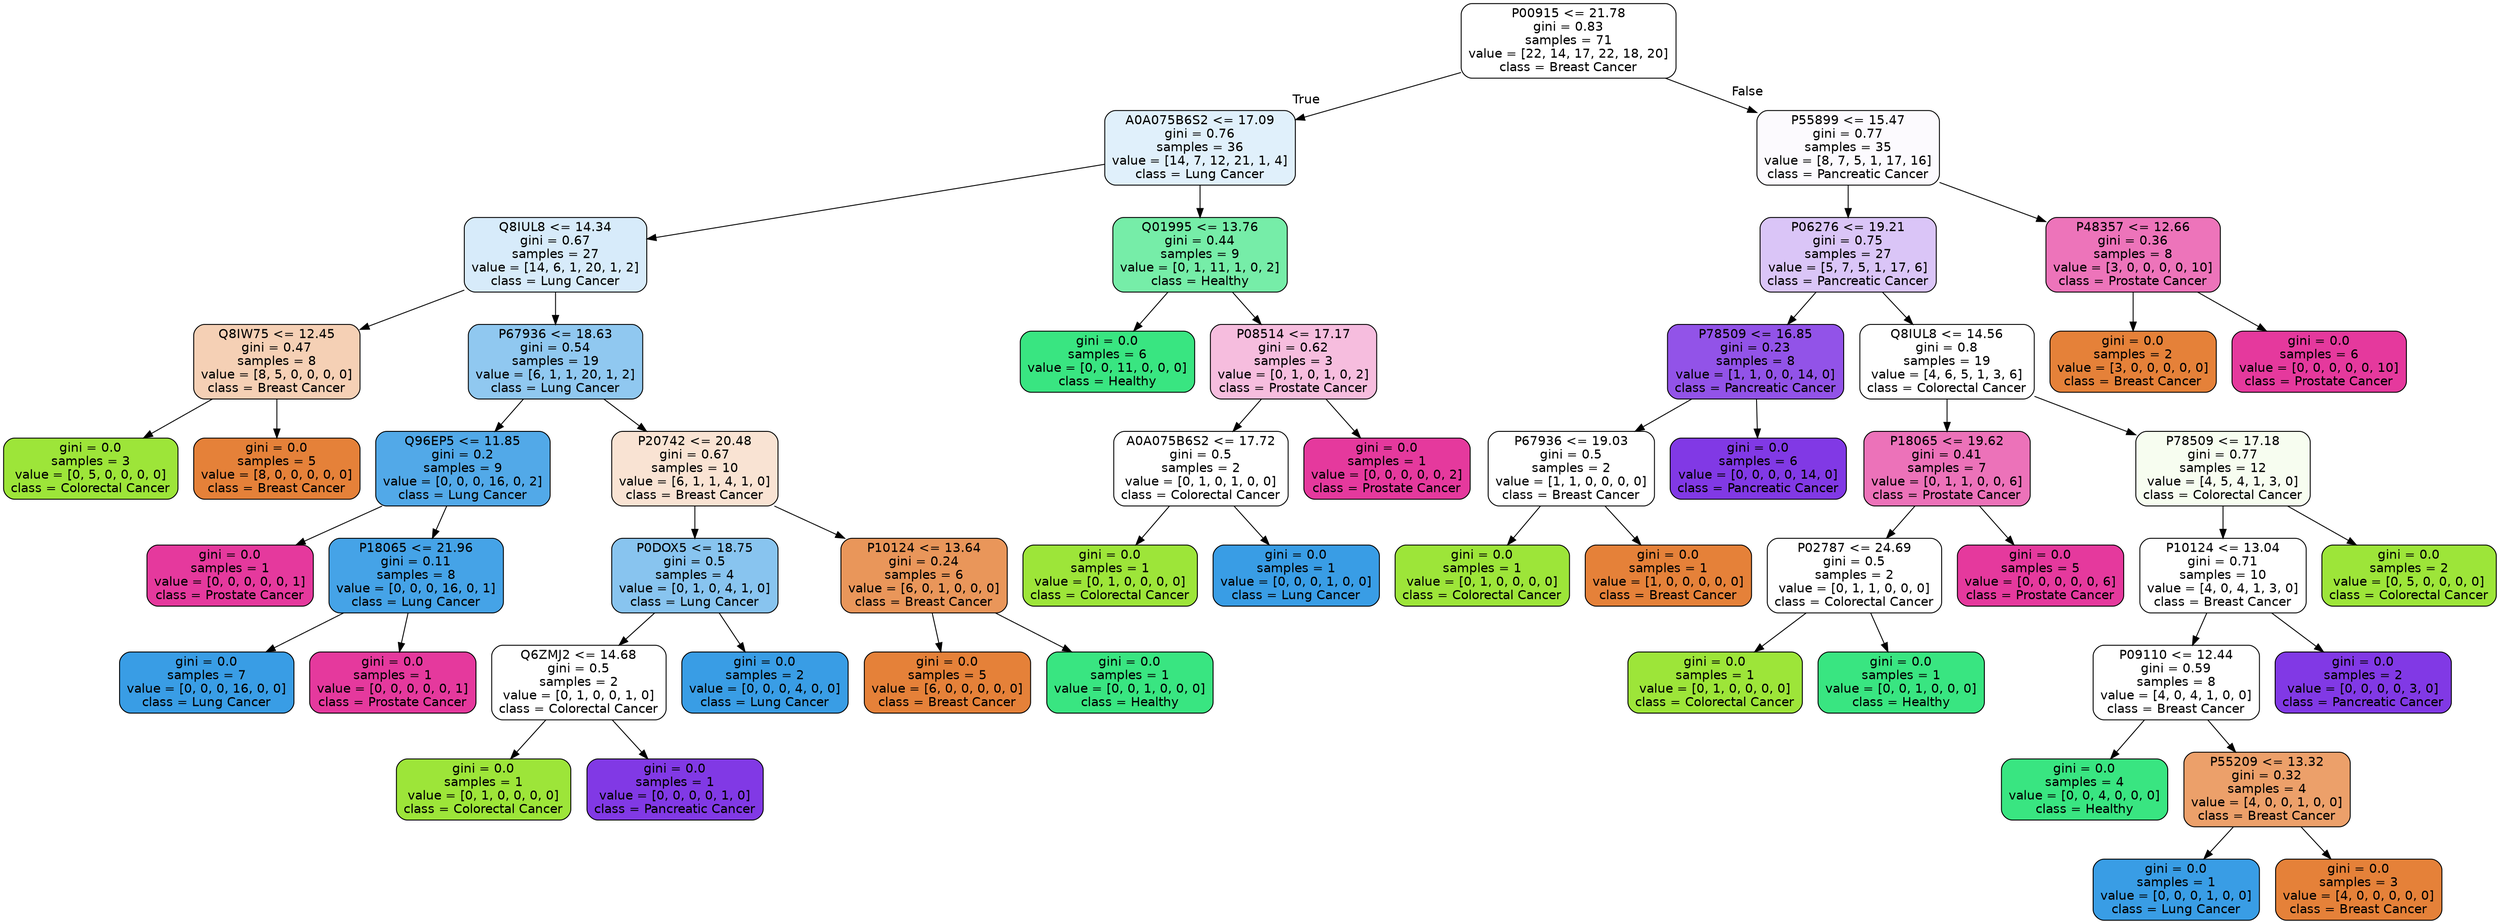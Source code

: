digraph Tree {
node [shape=box, style="filled, rounded", color="black", fontname="helvetica"] ;
edge [fontname="helvetica"] ;
0 [label="P00915 <= 21.78\ngini = 0.83\nsamples = 71\nvalue = [22, 14, 17, 22, 18, 20]\nclass = Breast Cancer", fillcolor="#ffffff"] ;
1 [label="A0A075B6S2 <= 17.09\ngini = 0.76\nsamples = 36\nvalue = [14, 7, 12, 21, 1, 4]\nclass = Lung Cancer", fillcolor="#e0f0fb"] ;
0 -> 1 [labeldistance=2.5, labelangle=45, headlabel="True"] ;
2 [label="Q8IUL8 <= 14.34\ngini = 0.67\nsamples = 27\nvalue = [14, 6, 1, 20, 1, 2]\nclass = Lung Cancer", fillcolor="#d7ebfa"] ;
1 -> 2 ;
3 [label="Q8IW75 <= 12.45\ngini = 0.47\nsamples = 8\nvalue = [8, 5, 0, 0, 0, 0]\nclass = Breast Cancer", fillcolor="#f5d0b5"] ;
2 -> 3 ;
4 [label="gini = 0.0\nsamples = 3\nvalue = [0, 5, 0, 0, 0, 0]\nclass = Colorectal Cancer", fillcolor="#9de539"] ;
3 -> 4 ;
5 [label="gini = 0.0\nsamples = 5\nvalue = [8, 0, 0, 0, 0, 0]\nclass = Breast Cancer", fillcolor="#e58139"] ;
3 -> 5 ;
6 [label="P67936 <= 18.63\ngini = 0.54\nsamples = 19\nvalue = [6, 1, 1, 20, 1, 2]\nclass = Lung Cancer", fillcolor="#90c8f0"] ;
2 -> 6 ;
7 [label="Q96EP5 <= 11.85\ngini = 0.2\nsamples = 9\nvalue = [0, 0, 0, 16, 0, 2]\nclass = Lung Cancer", fillcolor="#52a9e8"] ;
6 -> 7 ;
8 [label="gini = 0.0\nsamples = 1\nvalue = [0, 0, 0, 0, 0, 1]\nclass = Prostate Cancer", fillcolor="#e5399d"] ;
7 -> 8 ;
9 [label="P18065 <= 21.96\ngini = 0.11\nsamples = 8\nvalue = [0, 0, 0, 16, 0, 1]\nclass = Lung Cancer", fillcolor="#45a3e7"] ;
7 -> 9 ;
10 [label="gini = 0.0\nsamples = 7\nvalue = [0, 0, 0, 16, 0, 0]\nclass = Lung Cancer", fillcolor="#399de5"] ;
9 -> 10 ;
11 [label="gini = 0.0\nsamples = 1\nvalue = [0, 0, 0, 0, 0, 1]\nclass = Prostate Cancer", fillcolor="#e5399d"] ;
9 -> 11 ;
12 [label="P20742 <= 20.48\ngini = 0.67\nsamples = 10\nvalue = [6, 1, 1, 4, 1, 0]\nclass = Breast Cancer", fillcolor="#f9e3d3"] ;
6 -> 12 ;
13 [label="P0DOX5 <= 18.75\ngini = 0.5\nsamples = 4\nvalue = [0, 1, 0, 4, 1, 0]\nclass = Lung Cancer", fillcolor="#88c4ef"] ;
12 -> 13 ;
14 [label="Q6ZMJ2 <= 14.68\ngini = 0.5\nsamples = 2\nvalue = [0, 1, 0, 0, 1, 0]\nclass = Colorectal Cancer", fillcolor="#ffffff"] ;
13 -> 14 ;
15 [label="gini = 0.0\nsamples = 1\nvalue = [0, 1, 0, 0, 0, 0]\nclass = Colorectal Cancer", fillcolor="#9de539"] ;
14 -> 15 ;
16 [label="gini = 0.0\nsamples = 1\nvalue = [0, 0, 0, 0, 1, 0]\nclass = Pancreatic Cancer", fillcolor="#8139e5"] ;
14 -> 16 ;
17 [label="gini = 0.0\nsamples = 2\nvalue = [0, 0, 0, 4, 0, 0]\nclass = Lung Cancer", fillcolor="#399de5"] ;
13 -> 17 ;
18 [label="P10124 <= 13.64\ngini = 0.24\nsamples = 6\nvalue = [6, 0, 1, 0, 0, 0]\nclass = Breast Cancer", fillcolor="#e9965a"] ;
12 -> 18 ;
19 [label="gini = 0.0\nsamples = 5\nvalue = [6, 0, 0, 0, 0, 0]\nclass = Breast Cancer", fillcolor="#e58139"] ;
18 -> 19 ;
20 [label="gini = 0.0\nsamples = 1\nvalue = [0, 0, 1, 0, 0, 0]\nclass = Healthy", fillcolor="#39e581"] ;
18 -> 20 ;
21 [label="Q01995 <= 13.76\ngini = 0.44\nsamples = 9\nvalue = [0, 1, 11, 1, 0, 2]\nclass = Healthy", fillcolor="#76eda8"] ;
1 -> 21 ;
22 [label="gini = 0.0\nsamples = 6\nvalue = [0, 0, 11, 0, 0, 0]\nclass = Healthy", fillcolor="#39e581"] ;
21 -> 22 ;
23 [label="P08514 <= 17.17\ngini = 0.62\nsamples = 3\nvalue = [0, 1, 0, 1, 0, 2]\nclass = Prostate Cancer", fillcolor="#f6bdde"] ;
21 -> 23 ;
24 [label="A0A075B6S2 <= 17.72\ngini = 0.5\nsamples = 2\nvalue = [0, 1, 0, 1, 0, 0]\nclass = Colorectal Cancer", fillcolor="#ffffff"] ;
23 -> 24 ;
25 [label="gini = 0.0\nsamples = 1\nvalue = [0, 1, 0, 0, 0, 0]\nclass = Colorectal Cancer", fillcolor="#9de539"] ;
24 -> 25 ;
26 [label="gini = 0.0\nsamples = 1\nvalue = [0, 0, 0, 1, 0, 0]\nclass = Lung Cancer", fillcolor="#399de5"] ;
24 -> 26 ;
27 [label="gini = 0.0\nsamples = 1\nvalue = [0, 0, 0, 0, 0, 2]\nclass = Prostate Cancer", fillcolor="#e5399d"] ;
23 -> 27 ;
28 [label="P55899 <= 15.47\ngini = 0.77\nsamples = 35\nvalue = [8, 7, 5, 1, 17, 16]\nclass = Pancreatic Cancer", fillcolor="#fcfafe"] ;
0 -> 28 [labeldistance=2.5, labelangle=-45, headlabel="False"] ;
29 [label="P06276 <= 19.21\ngini = 0.75\nsamples = 27\nvalue = [5, 7, 5, 1, 17, 6]\nclass = Pancreatic Cancer", fillcolor="#dac5f7"] ;
28 -> 29 ;
30 [label="P78509 <= 16.85\ngini = 0.23\nsamples = 8\nvalue = [1, 1, 0, 0, 14, 0]\nclass = Pancreatic Cancer", fillcolor="#9253e8"] ;
29 -> 30 ;
31 [label="P67936 <= 19.03\ngini = 0.5\nsamples = 2\nvalue = [1, 1, 0, 0, 0, 0]\nclass = Breast Cancer", fillcolor="#ffffff"] ;
30 -> 31 ;
32 [label="gini = 0.0\nsamples = 1\nvalue = [0, 1, 0, 0, 0, 0]\nclass = Colorectal Cancer", fillcolor="#9de539"] ;
31 -> 32 ;
33 [label="gini = 0.0\nsamples = 1\nvalue = [1, 0, 0, 0, 0, 0]\nclass = Breast Cancer", fillcolor="#e58139"] ;
31 -> 33 ;
34 [label="gini = 0.0\nsamples = 6\nvalue = [0, 0, 0, 0, 14, 0]\nclass = Pancreatic Cancer", fillcolor="#8139e5"] ;
30 -> 34 ;
35 [label="Q8IUL8 <= 14.56\ngini = 0.8\nsamples = 19\nvalue = [4, 6, 5, 1, 3, 6]\nclass = Colorectal Cancer", fillcolor="#ffffff"] ;
29 -> 35 ;
36 [label="P18065 <= 19.62\ngini = 0.41\nsamples = 7\nvalue = [0, 1, 1, 0, 0, 6]\nclass = Prostate Cancer", fillcolor="#ec72b9"] ;
35 -> 36 ;
37 [label="P02787 <= 24.69\ngini = 0.5\nsamples = 2\nvalue = [0, 1, 1, 0, 0, 0]\nclass = Colorectal Cancer", fillcolor="#ffffff"] ;
36 -> 37 ;
38 [label="gini = 0.0\nsamples = 1\nvalue = [0, 1, 0, 0, 0, 0]\nclass = Colorectal Cancer", fillcolor="#9de539"] ;
37 -> 38 ;
39 [label="gini = 0.0\nsamples = 1\nvalue = [0, 0, 1, 0, 0, 0]\nclass = Healthy", fillcolor="#39e581"] ;
37 -> 39 ;
40 [label="gini = 0.0\nsamples = 5\nvalue = [0, 0, 0, 0, 0, 6]\nclass = Prostate Cancer", fillcolor="#e5399d"] ;
36 -> 40 ;
41 [label="P78509 <= 17.18\ngini = 0.77\nsamples = 12\nvalue = [4, 5, 4, 1, 3, 0]\nclass = Colorectal Cancer", fillcolor="#f7fdf0"] ;
35 -> 41 ;
42 [label="P10124 <= 13.04\ngini = 0.71\nsamples = 10\nvalue = [4, 0, 4, 1, 3, 0]\nclass = Breast Cancer", fillcolor="#ffffff"] ;
41 -> 42 ;
43 [label="P09110 <= 12.44\ngini = 0.59\nsamples = 8\nvalue = [4, 0, 4, 1, 0, 0]\nclass = Breast Cancer", fillcolor="#ffffff"] ;
42 -> 43 ;
44 [label="gini = 0.0\nsamples = 4\nvalue = [0, 0, 4, 0, 0, 0]\nclass = Healthy", fillcolor="#39e581"] ;
43 -> 44 ;
45 [label="P55209 <= 13.32\ngini = 0.32\nsamples = 4\nvalue = [4, 0, 0, 1, 0, 0]\nclass = Breast Cancer", fillcolor="#eca06a"] ;
43 -> 45 ;
46 [label="gini = 0.0\nsamples = 1\nvalue = [0, 0, 0, 1, 0, 0]\nclass = Lung Cancer", fillcolor="#399de5"] ;
45 -> 46 ;
47 [label="gini = 0.0\nsamples = 3\nvalue = [4, 0, 0, 0, 0, 0]\nclass = Breast Cancer", fillcolor="#e58139"] ;
45 -> 47 ;
48 [label="gini = 0.0\nsamples = 2\nvalue = [0, 0, 0, 0, 3, 0]\nclass = Pancreatic Cancer", fillcolor="#8139e5"] ;
42 -> 48 ;
49 [label="gini = 0.0\nsamples = 2\nvalue = [0, 5, 0, 0, 0, 0]\nclass = Colorectal Cancer", fillcolor="#9de539"] ;
41 -> 49 ;
50 [label="P48357 <= 12.66\ngini = 0.36\nsamples = 8\nvalue = [3, 0, 0, 0, 0, 10]\nclass = Prostate Cancer", fillcolor="#ed74ba"] ;
28 -> 50 ;
51 [label="gini = 0.0\nsamples = 2\nvalue = [3, 0, 0, 0, 0, 0]\nclass = Breast Cancer", fillcolor="#e58139"] ;
50 -> 51 ;
52 [label="gini = 0.0\nsamples = 6\nvalue = [0, 0, 0, 0, 0, 10]\nclass = Prostate Cancer", fillcolor="#e5399d"] ;
50 -> 52 ;
}